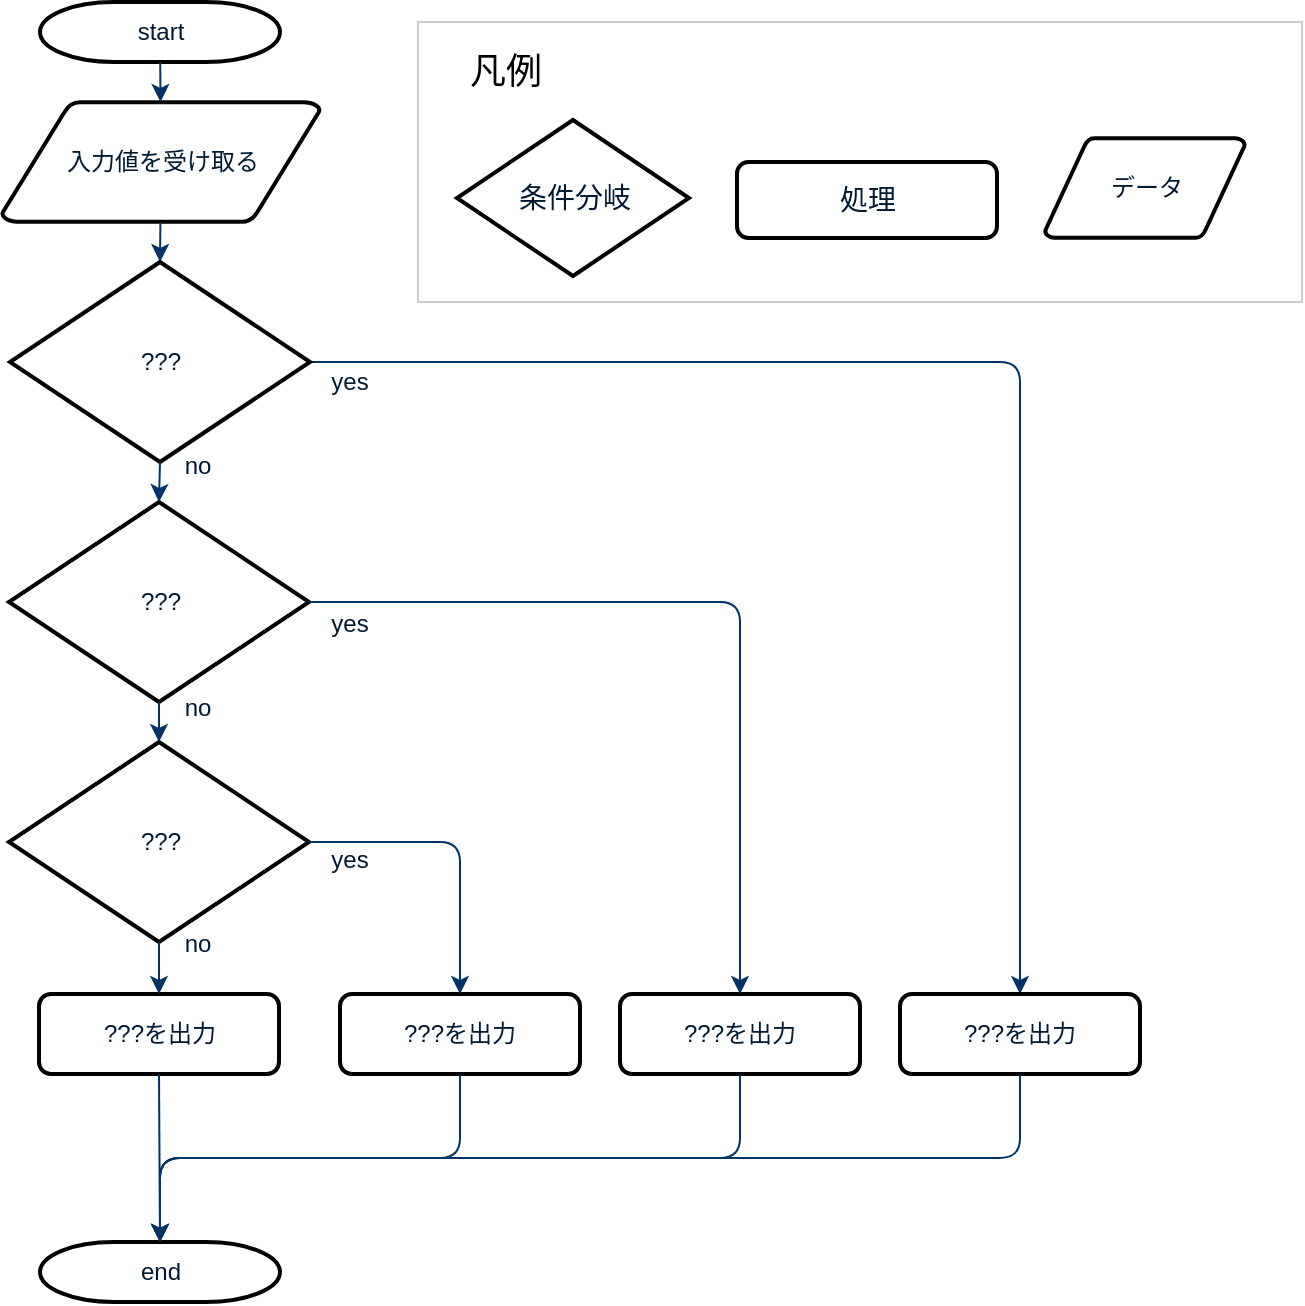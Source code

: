 <mxfile pages="2">
    <diagram id="6a731a19-8d31-9384-78a2-239565b7b9f0" name="Page-1">
        <mxGraphModel dx="1252" dy="779" grid="1" gridSize="10" guides="1" tooltips="1" connect="1" arrows="1" fold="1" page="1" pageScale="1" pageWidth="1169" pageHeight="827" background="#ffffff" math="0" shadow="0">
            <root>
                <mxCell id="0"/>
                <mxCell id="1" parent="0"/>
                <mxCell id="2" value="start" style="shape=mxgraph.flowchart.terminator;fillColor=#FFFFFF;strokeColor=#000000;strokeWidth=2;gradientColor=none;gradientDirection=north;fontColor=#001933;fontStyle=0;html=1;" parent="1" vertex="1">
                    <mxGeometry x="260" y="60" width="120" height="30" as="geometry"/>
                </mxCell>
                <mxCell id="3" value="入力値を受け取る" style="shape=mxgraph.flowchart.data;fillColor=#FFFFFF;strokeColor=#000000;strokeWidth=2;gradientColor=none;gradientDirection=north;fontColor=#001933;fontStyle=0;html=1;" parent="1" vertex="1">
                    <mxGeometry x="241" y="110" width="159" height="60" as="geometry"/>
                </mxCell>
                <mxCell id="7" style="fontColor=#001933;fontStyle=1;strokeColor=#003366;strokeWidth=1;html=1;" parent="1" source="2" target="3" edge="1">
                    <mxGeometry relative="1" as="geometry"/>
                </mxCell>
                <mxCell id="8" style="fontColor=#001933;fontStyle=1;strokeColor=#003366;strokeWidth=1;html=1;entryX=0.5;entryY=0;entryDx=0;entryDy=0;entryPerimeter=0;" parent="1" source="3" target="IXdv2FaGIRpFwEC2Vmre-55" edge="1">
                    <mxGeometry relative="1" as="geometry">
                        <mxPoint x="320" y="250" as="targetPoint"/>
                    </mxGeometry>
                </mxCell>
                <mxCell id="40" value="end" style="shape=mxgraph.flowchart.terminator;fillColor=#FFFFFF;strokeColor=#000000;strokeWidth=2;gradientColor=none;gradientDirection=north;fontColor=#001933;fontStyle=0;html=1;" parent="1" vertex="1">
                    <mxGeometry x="260" y="680" width="120" height="30" as="geometry"/>
                </mxCell>
                <mxCell id="43" value="" style="edgeStyle=orthogonalEdgeStyle;elbow=vertical;exitX=1;exitY=0.5;exitPerimeter=0;entryX=0.5;entryY=0;fontColor=#001933;fontStyle=1;strokeColor=#003366;strokeWidth=1;html=1;exitDx=0;exitDy=0;entryDx=0;entryDy=0;" parent="1" source="IXdv2FaGIRpFwEC2Vmre-55" target="IXdv2FaGIRpFwEC2Vmre-60" edge="1">
                    <mxGeometry x="360" y="-1705" width="100" height="100" as="geometry">
                        <mxPoint x="680" y="105" as="sourcePoint"/>
                        <mxPoint x="460" y="-1705" as="targetPoint"/>
                    </mxGeometry>
                </mxCell>
                <mxCell id="IXdv2FaGIRpFwEC2Vmre-55" value="???&lt;br&gt;" style="shape=mxgraph.flowchart.decision;fillColor=#FFFFFF;strokeColor=#000000;strokeWidth=2;gradientColor=none;gradientDirection=north;fontColor=#001933;fontStyle=0;html=1;" parent="1" vertex="1">
                    <mxGeometry x="245" y="190" width="150" height="100" as="geometry"/>
                </mxCell>
                <mxCell id="IXdv2FaGIRpFwEC2Vmre-56" value="???&lt;br&gt;" style="shape=mxgraph.flowchart.decision;fillColor=#FFFFFF;strokeColor=#000000;strokeWidth=2;gradientColor=none;gradientDirection=north;fontColor=#001933;fontStyle=0;html=1;" parent="1" vertex="1">
                    <mxGeometry x="244.5" y="310" width="150" height="100" as="geometry"/>
                </mxCell>
                <mxCell id="IXdv2FaGIRpFwEC2Vmre-57" value="???&lt;br&gt;" style="shape=mxgraph.flowchart.decision;fillColor=#FFFFFF;strokeColor=#000000;strokeWidth=2;gradientColor=none;gradientDirection=north;fontColor=#001933;fontStyle=0;html=1;" parent="1" vertex="1">
                    <mxGeometry x="244.5" y="430" width="150" height="100" as="geometry"/>
                </mxCell>
                <mxCell id="IXdv2FaGIRpFwEC2Vmre-60" value="???を出力" style="rounded=1;whiteSpace=wrap;html=1;strokeWidth=2;fillColor=#FFFFFF;fontColor=#001933;" parent="1" vertex="1">
                    <mxGeometry x="690" y="556" width="120" height="40" as="geometry"/>
                </mxCell>
                <mxCell id="IXdv2FaGIRpFwEC2Vmre-62" style="fontColor=#001933;fontStyle=1;strokeColor=#003366;strokeWidth=1;html=1;entryX=0.5;entryY=0;entryDx=0;entryDy=0;entryPerimeter=0;exitX=0.5;exitY=1;exitDx=0;exitDy=0;exitPerimeter=0;" parent="1" source="IXdv2FaGIRpFwEC2Vmre-55" target="IXdv2FaGIRpFwEC2Vmre-56" edge="1">
                    <mxGeometry relative="1" as="geometry">
                        <mxPoint x="330" y="220" as="sourcePoint"/>
                        <mxPoint x="330" y="260" as="targetPoint"/>
                    </mxGeometry>
                </mxCell>
                <mxCell id="IXdv2FaGIRpFwEC2Vmre-63" style="fontColor=#001933;fontStyle=1;strokeColor=#003366;strokeWidth=1;html=1;entryX=0.5;entryY=0;entryDx=0;entryDy=0;entryPerimeter=0;exitX=0.5;exitY=1;exitDx=0;exitDy=0;exitPerimeter=0;" parent="1" source="IXdv2FaGIRpFwEC2Vmre-56" target="IXdv2FaGIRpFwEC2Vmre-57" edge="1">
                    <mxGeometry relative="1" as="geometry">
                        <mxPoint x="320" y="430" as="sourcePoint"/>
                        <mxPoint x="320" y="450" as="targetPoint"/>
                    </mxGeometry>
                </mxCell>
                <mxCell id="IXdv2FaGIRpFwEC2Vmre-64" value="???を出力" style="rounded=1;whiteSpace=wrap;html=1;strokeWidth=2;fillColor=#FFFFFF;fontColor=#001933;" parent="1" vertex="1">
                    <mxGeometry x="550" y="556" width="120" height="40" as="geometry"/>
                </mxCell>
                <mxCell id="IXdv2FaGIRpFwEC2Vmre-65" value="???を出力" style="rounded=1;whiteSpace=wrap;html=1;strokeWidth=2;fillColor=#FFFFFF;fontColor=#001933;" parent="1" vertex="1">
                    <mxGeometry x="410" y="556" width="120" height="40" as="geometry"/>
                </mxCell>
                <mxCell id="IXdv2FaGIRpFwEC2Vmre-66" value="???を出力" style="rounded=1;whiteSpace=wrap;html=1;strokeWidth=2;fillColor=#FFFFFF;fontColor=#001933;" parent="1" vertex="1">
                    <mxGeometry x="259.5" y="556" width="120" height="40" as="geometry"/>
                </mxCell>
                <mxCell id="IXdv2FaGIRpFwEC2Vmre-67" value="" style="edgeStyle=orthogonalEdgeStyle;elbow=vertical;exitX=1;exitY=0.5;exitPerimeter=0;fontColor=#001933;fontStyle=1;strokeColor=#003366;strokeWidth=1;html=1;exitDx=0;exitDy=0;entryX=0.5;entryY=0;entryDx=0;entryDy=0;" parent="1" source="IXdv2FaGIRpFwEC2Vmre-56" target="IXdv2FaGIRpFwEC2Vmre-64" edge="1">
                    <mxGeometry x="370" y="-1695" width="100" height="100" as="geometry">
                        <mxPoint x="405" y="250" as="sourcePoint"/>
                        <mxPoint x="520" y="360" as="targetPoint"/>
                    </mxGeometry>
                </mxCell>
                <mxCell id="IXdv2FaGIRpFwEC2Vmre-68" value="" style="edgeStyle=orthogonalEdgeStyle;elbow=vertical;exitX=1;exitY=0.5;exitPerimeter=0;fontColor=#001933;fontStyle=1;strokeColor=#003366;strokeWidth=1;html=1;exitDx=0;exitDy=0;entryX=0.5;entryY=0;entryDx=0;entryDy=0;" parent="1" source="IXdv2FaGIRpFwEC2Vmre-57" target="IXdv2FaGIRpFwEC2Vmre-65" edge="1">
                    <mxGeometry x="380" y="-1685" width="100" height="100" as="geometry">
                        <mxPoint x="405" y="370" as="sourcePoint"/>
                        <mxPoint x="530" y="420" as="targetPoint"/>
                    </mxGeometry>
                </mxCell>
                <mxCell id="IXdv2FaGIRpFwEC2Vmre-70" style="fontColor=#001933;fontStyle=1;strokeColor=#003366;strokeWidth=1;html=1;entryX=0.5;entryY=0;entryDx=0;entryDy=0;exitX=0.5;exitY=1;exitDx=0;exitDy=0;exitPerimeter=0;" parent="1" source="IXdv2FaGIRpFwEC2Vmre-57" target="IXdv2FaGIRpFwEC2Vmre-66" edge="1">
                    <mxGeometry relative="1" as="geometry">
                        <mxPoint x="330" y="420" as="sourcePoint"/>
                        <mxPoint x="330" y="440" as="targetPoint"/>
                    </mxGeometry>
                </mxCell>
                <mxCell id="IXdv2FaGIRpFwEC2Vmre-71" style="fontColor=#001933;fontStyle=1;strokeColor=#003366;strokeWidth=1;html=1;entryX=0.5;entryY=0;entryDx=0;entryDy=0;exitX=0.5;exitY=1;exitDx=0;exitDy=0;entryPerimeter=0;" parent="1" source="IXdv2FaGIRpFwEC2Vmre-66" target="40" edge="1">
                    <mxGeometry relative="1" as="geometry">
                        <mxPoint x="330" y="540" as="sourcePoint"/>
                        <mxPoint x="330" y="566" as="targetPoint"/>
                    </mxGeometry>
                </mxCell>
                <mxCell id="IXdv2FaGIRpFwEC2Vmre-74" value="" style="edgeStyle=orthogonalEdgeStyle;elbow=vertical;exitX=0.5;exitY=1;fontColor=#001933;fontStyle=1;strokeColor=#003366;strokeWidth=1;html=1;exitDx=0;exitDy=0;entryX=0.5;entryY=0;entryDx=0;entryDy=0;entryPerimeter=0;" parent="1" source="IXdv2FaGIRpFwEC2Vmre-65" target="40" edge="1">
                    <mxGeometry x="390" y="-1675" width="100" height="100" as="geometry">
                        <mxPoint x="405" y="490" as="sourcePoint"/>
                        <mxPoint x="480" y="566" as="targetPoint"/>
                    </mxGeometry>
                </mxCell>
                <mxCell id="IXdv2FaGIRpFwEC2Vmre-75" value="" style="edgeStyle=orthogonalEdgeStyle;elbow=vertical;exitX=0.5;exitY=1;fontColor=#001933;fontStyle=1;strokeColor=#003366;strokeWidth=1;html=1;exitDx=0;exitDy=0;entryX=0.5;entryY=0;entryDx=0;entryDy=0;entryPerimeter=0;" parent="1" source="IXdv2FaGIRpFwEC2Vmre-64" target="40" edge="1">
                    <mxGeometry x="400" y="-1665" width="100" height="100" as="geometry">
                        <mxPoint x="480" y="606" as="sourcePoint"/>
                        <mxPoint x="330" y="690" as="targetPoint"/>
                    </mxGeometry>
                </mxCell>
                <mxCell id="IXdv2FaGIRpFwEC2Vmre-76" value="" style="edgeStyle=orthogonalEdgeStyle;elbow=vertical;exitX=0.5;exitY=1;fontColor=#001933;fontStyle=1;strokeColor=#003366;strokeWidth=1;html=1;exitDx=0;exitDy=0;entryX=0.5;entryY=0;entryDx=0;entryDy=0;entryPerimeter=0;" parent="1" source="IXdv2FaGIRpFwEC2Vmre-60" target="40" edge="1">
                    <mxGeometry x="410" y="-1655" width="100" height="100" as="geometry">
                        <mxPoint x="620" y="606" as="sourcePoint"/>
                        <mxPoint x="330" y="690" as="targetPoint"/>
                    </mxGeometry>
                </mxCell>
                <mxCell id="IXdv2FaGIRpFwEC2Vmre-77" value="yes" style="text;html=1;strokeColor=none;fillColor=none;align=center;verticalAlign=middle;whiteSpace=wrap;rounded=0;fontColor=#001933;" parent="1" vertex="1">
                    <mxGeometry x="395" y="240" width="40" height="20" as="geometry"/>
                </mxCell>
                <mxCell id="IXdv2FaGIRpFwEC2Vmre-81" value="no" style="text;html=1;strokeColor=none;fillColor=none;align=center;verticalAlign=middle;whiteSpace=wrap;rounded=0;fontColor=#001933;" parent="1" vertex="1">
                    <mxGeometry x="319" y="282" width="40" height="20" as="geometry"/>
                </mxCell>
                <mxCell id="IXdv2FaGIRpFwEC2Vmre-82" value="yes" style="text;html=1;strokeColor=none;fillColor=none;align=center;verticalAlign=middle;whiteSpace=wrap;rounded=0;fontColor=#001933;" parent="1" vertex="1">
                    <mxGeometry x="395" y="361" width="40" height="20" as="geometry"/>
                </mxCell>
                <mxCell id="IXdv2FaGIRpFwEC2Vmre-83" value="no" style="text;html=1;strokeColor=none;fillColor=none;align=center;verticalAlign=middle;whiteSpace=wrap;rounded=0;fontColor=#001933;" parent="1" vertex="1">
                    <mxGeometry x="319" y="403" width="40" height="20" as="geometry"/>
                </mxCell>
                <mxCell id="IXdv2FaGIRpFwEC2Vmre-84" value="yes" style="text;html=1;strokeColor=none;fillColor=none;align=center;verticalAlign=middle;whiteSpace=wrap;rounded=0;fontColor=#001933;" parent="1" vertex="1">
                    <mxGeometry x="395" y="479" width="40" height="20" as="geometry"/>
                </mxCell>
                <mxCell id="IXdv2FaGIRpFwEC2Vmre-85" value="no" style="text;html=1;strokeColor=none;fillColor=none;align=center;verticalAlign=middle;whiteSpace=wrap;rounded=0;fontColor=#001933;" parent="1" vertex="1">
                    <mxGeometry x="319" y="521" width="40" height="20" as="geometry"/>
                </mxCell>
                <mxCell id="ihnelbrHz02ZPMw_5gf4-43" value="&lt;div style=&quot;text-align: left&quot;&gt;&lt;br&gt;&lt;/div&gt;" style="rounded=0;whiteSpace=wrap;html=1;fillColor=#FFFFFF;shadow=0;strokeColor=#CCCCCC;" parent="1" vertex="1">
                    <mxGeometry x="449" y="70" width="442" height="140" as="geometry"/>
                </mxCell>
                <mxCell id="ihnelbrHz02ZPMw_5gf4-44" value="&lt;font style=&quot;font-size: 14px&quot;&gt;処理&lt;/font&gt;" style="rounded=1;whiteSpace=wrap;html=1;strokeWidth=2;fillColor=#FFFFFF;fontColor=#001933;" parent="1" vertex="1">
                    <mxGeometry x="608.5" y="140" width="130" height="38" as="geometry"/>
                </mxCell>
                <mxCell id="ihnelbrHz02ZPMw_5gf4-45" value="&lt;font style=&quot;font-size: 18px&quot;&gt;凡例&lt;/font&gt;" style="text;html=1;strokeColor=none;fillColor=none;align=center;verticalAlign=middle;whiteSpace=wrap;rounded=0;shadow=0;" parent="1" vertex="1">
                    <mxGeometry x="472.5" y="85" width="40" height="20" as="geometry"/>
                </mxCell>
                <mxCell id="ihnelbrHz02ZPMw_5gf4-46" value="&lt;span style=&quot;font-size: 14px&quot;&gt;条件分岐&lt;/span&gt;" style="shape=mxgraph.flowchart.decision;fillColor=#FFFFFF;strokeColor=#000000;strokeWidth=2;gradientColor=none;gradientDirection=north;fontColor=#001933;fontStyle=0;html=1;" parent="1" vertex="1">
                    <mxGeometry x="468.5" y="119" width="116" height="78" as="geometry"/>
                </mxCell>
                <mxCell id="ihnelbrHz02ZPMw_5gf4-49" value="データ" style="shape=mxgraph.flowchart.data;fillColor=#FFFFFF;strokeColor=#000000;strokeWidth=2;gradientColor=none;gradientDirection=north;fontColor=#001933;fontStyle=0;html=1;" parent="1" vertex="1">
                    <mxGeometry x="762.5" y="128" width="100" height="50" as="geometry"/>
                </mxCell>
            </root>
        </mxGraphModel>
    </diagram>
</mxfile>